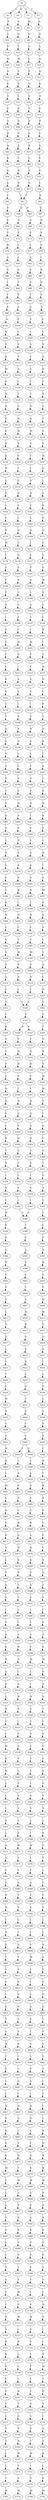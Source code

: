 strict digraph  {
	S0 -> S1 [ label = V ];
	S0 -> S2 [ label = L ];
	S0 -> S3 [ label = T ];
	S0 -> S4 [ label = M ];
	S1 -> S5 [ label = M ];
	S2 -> S6 [ label = P ];
	S3 -> S7 [ label = A ];
	S4 -> S8 [ label = V ];
	S5 -> S9 [ label = Q ];
	S6 -> S10 [ label = L ];
	S7 -> S11 [ label = N ];
	S8 -> S12 [ label = Q ];
	S9 -> S13 [ label = Y ];
	S10 -> S14 [ label = V ];
	S11 -> S15 [ label = L ];
	S12 -> S16 [ label = Y ];
	S13 -> S17 [ label = L ];
	S14 -> S18 [ label = H ];
	S15 -> S19 [ label = Q ];
	S16 -> S20 [ label = W ];
	S17 -> S21 [ label = V ];
	S18 -> S22 [ label = A ];
	S19 -> S23 [ label = Q ];
	S20 -> S24 [ label = V ];
	S21 -> S25 [ label = G ];
	S22 -> S26 [ label = K ];
	S23 -> S27 [ label = K ];
	S24 -> S28 [ label = S ];
	S25 -> S29 [ label = V ];
	S26 -> S30 [ label = G ];
	S27 -> S31 [ label = A ];
	S28 -> S32 [ label = L ];
	S29 -> S33 [ label = V ];
	S30 -> S34 [ label = E ];
	S31 -> S35 [ label = E ];
	S32 -> S36 [ label = V ];
	S33 -> S37 [ label = Q ];
	S34 -> S38 [ label = A ];
	S35 -> S39 [ label = R ];
	S36 -> S40 [ label = Q ];
	S37 -> S41 [ label = G ];
	S38 -> S42 [ label = R ];
	S39 -> S43 [ label = L ];
	S40 -> S44 [ label = G ];
	S41 -> S45 [ label = K ];
	S42 -> S46 [ label = R ];
	S43 -> S47 [ label = K ];
	S44 -> S48 [ label = K ];
	S45 -> S49 [ label = T ];
	S46 -> S50 [ label = K ];
	S47 -> S51 [ label = E ];
	S48 -> S52 [ label = T ];
	S49 -> S53 [ label = D ];
	S50 -> S54 [ label = E ];
	S51 -> S55 [ label = E ];
	S52 -> S56 [ label = D ];
	S53 -> S57 [ label = N ];
	S54 -> S58 [ label = E ];
	S55 -> S59 [ label = L ];
	S56 -> S60 [ label = N ];
	S57 -> S61 [ label = L ];
	S58 -> S62 [ label = F ];
	S59 -> S63 [ label = A ];
	S60 -> S61 [ label = L ];
	S61 -> S64 [ label = Q ];
	S61 -> S65 [ label = H ];
	S62 -> S66 [ label = E ];
	S63 -> S67 [ label = E ];
	S64 -> S68 [ label = A ];
	S65 -> S69 [ label = A ];
	S66 -> S70 [ label = E ];
	S67 -> S71 [ label = D ];
	S68 -> S72 [ label = E ];
	S69 -> S73 [ label = E ];
	S70 -> S74 [ label = F ];
	S71 -> S75 [ label = S ];
	S72 -> S76 [ label = L ];
	S73 -> S77 [ label = L ];
	S74 -> S78 [ label = R ];
	S75 -> S79 [ label = S ];
	S76 -> S80 [ label = A ];
	S77 -> S81 [ label = A ];
	S78 -> S82 [ label = G ];
	S79 -> S83 [ label = I ];
	S80 -> S84 [ label = Q ];
	S81 -> S85 [ label = S ];
	S82 -> S86 [ label = G ];
	S83 -> S87 [ label = R ];
	S84 -> S88 [ label = S ];
	S85 -> S89 [ label = S ];
	S86 -> S90 [ label = I ];
	S87 -> S91 [ label = Q ];
	S88 -> S92 [ label = P ];
	S89 -> S93 [ label = T ];
	S90 -> S94 [ label = F ];
	S91 -> S95 [ label = S ];
	S92 -> S96 [ label = S ];
	S93 -> S97 [ label = G ];
	S94 -> S98 [ label = K ];
	S95 -> S99 [ label = V ];
	S96 -> S100 [ label = F ];
	S97 -> S101 [ label = Y ];
	S98 -> S102 [ label = N ];
	S99 -> S103 [ label = E ];
	S100 -> S104 [ label = L ];
	S101 -> S105 [ label = L ];
	S102 -> S106 [ label = K ];
	S103 -> S107 [ label = L ];
	S104 -> S108 [ label = S ];
	S105 -> S109 [ label = S ];
	S106 -> S110 [ label = Y ];
	S107 -> S111 [ label = K ];
	S108 -> S112 [ label = V ];
	S109 -> S113 [ label = I ];
	S110 -> S114 [ label = K ];
	S111 -> S115 [ label = S ];
	S112 -> S116 [ label = A ];
	S113 -> S117 [ label = E ];
	S114 -> S118 [ label = M ];
	S115 -> S119 [ label = D ];
	S116 -> S120 [ label = L ];
	S117 -> S121 [ label = L ];
	S118 -> S122 [ label = D ];
	S119 -> S123 [ label = F ];
	S120 -> S124 [ label = T ];
	S121 -> S125 [ label = T ];
	S122 -> S126 [ label = N ];
	S123 -> S127 [ label = K ];
	S124 -> S128 [ label = Q ];
	S125 -> S129 [ label = Q ];
	S126 -> S130 [ label = H ];
	S127 -> S131 [ label = V ];
	S128 -> S132 [ label = N ];
	S129 -> S133 [ label = N ];
	S130 -> S134 [ label = F ];
	S131 -> S135 [ label = V ];
	S132 -> S136 [ label = W ];
	S133 -> S137 [ label = W ];
	S134 -> S138 [ label = K ];
	S135 -> S139 [ label = V ];
	S136 -> S140 [ label = S ];
	S137 -> S141 [ label = S ];
	S138 -> S142 [ label = K ];
	S139 -> S143 [ label = F ];
	S140 -> S144 [ label = V ];
	S141 -> S145 [ label = F ];
	S142 -> S146 [ label = V ];
	S143 -> S147 [ label = D ];
	S144 -> S148 [ label = L ];
	S145 -> S149 [ label = L ];
	S146 -> S150 [ label = H ];
	S147 -> S151 [ label = G ];
	S148 -> S152 [ label = G ];
	S149 -> S153 [ label = D ];
	S150 -> S154 [ label = L ];
	S151 -> S155 [ label = L ];
	S152 -> S156 [ label = D ];
	S153 -> S157 [ label = D ];
	S154 -> S158 [ label = V ];
	S155 -> S159 [ label = G ];
	S156 -> S160 [ label = F ];
	S157 -> S161 [ label = F ];
	S158 -> S162 [ label = I ];
	S159 -> S163 [ label = K ];
	S160 -> S164 [ label = L ];
	S161 -> S165 [ label = L ];
	S162 -> S166 [ label = F ];
	S163 -> S167 [ label = V ];
	S164 -> S168 [ label = D ];
	S165 -> S169 [ label = N ];
	S166 -> S170 [ label = A ];
	S167 -> S171 [ label = Q ];
	S168 -> S172 [ label = L ];
	S169 -> S173 [ label = L ];
	S170 -> S174 [ label = M ];
	S171 -> S175 [ label = E ];
	S172 -> S176 [ label = H ];
	S173 -> S177 [ label = S ];
	S174 -> S178 [ label = L ];
	S175 -> S179 [ label = G ];
	S176 -> S180 [ label = T ];
	S177 -> S181 [ label = P ];
	S178 -> S182 [ label = V ];
	S179 -> S183 [ label = V ];
	S180 -> S184 [ label = A ];
	S181 -> S185 [ label = A ];
	S182 -> S186 [ label = F ];
	S183 -> S187 [ label = W ];
	S184 -> S188 [ label = L ];
	S185 -> S189 [ label = L ];
	S186 -> S190 [ label = F ];
	S187 -> S191 [ label = K ];
	S188 -> S192 [ label = G ];
	S189 -> S193 [ label = G ];
	S190 -> S194 [ label = S ];
	S191 -> S195 [ label = L ];
	S192 -> S196 [ label = Y ];
	S193 -> S197 [ label = Y ];
	S194 -> S198 [ label = I ];
	S195 -> S199 [ label = L ];
	S196 -> S200 [ label = I ];
	S197 -> S201 [ label = I ];
	S198 -> S202 [ label = A ];
	S199 -> S203 [ label = K ];
	S200 -> S204 [ label = W ];
	S201 -> S205 [ label = W ];
	S202 -> S206 [ label = P ];
	S203 -> S207 [ label = I ];
	S204 -> S208 [ label = Q ];
	S205 -> S209 [ label = E ];
	S206 -> S210 [ label = F ];
	S207 -> S211 [ label = Y ];
	S208 -> S212 [ label = I ];
	S209 -> S213 [ label = I ];
	S210 -> S214 [ label = L ];
	S211 -> S215 [ label = N ];
	S212 -> S216 [ label = A ];
	S213 -> S217 [ label = A ];
	S214 -> S218 [ label = K ];
	S215 -> S219 [ label = D ];
	S216 -> S220 [ label = E ];
	S217 -> S221 [ label = E ];
	S218 -> S222 [ label = E ];
	S219 -> S223 [ label = I ];
	S220 -> S224 [ label = I ];
	S221 -> S225 [ label = I ];
	S222 -> S226 [ label = T ];
	S223 -> S227 [ label = P ];
	S224 -> S228 [ label = Y ];
	S225 -> S229 [ label = Y ];
	S226 -> S230 [ label = V ];
	S227 -> S231 [ label = T ];
	S228 -> S232 [ label = R ];
	S229 -> S233 [ label = N ];
	S230 -> S234 [ label = S ];
	S231 -> S235 [ label = V ];
	S232 -> S236 [ label = Q ];
	S233 -> S237 [ label = K ];
	S234 -> S238 [ label = S ];
	S235 -> S239 [ label = K ];
	S236 -> S240 [ label = L ];
	S237 -> S241 [ label = L ];
	S238 -> S242 [ label = V ];
	S239 -> S243 [ label = I ];
	S240 -> S244 [ label = L ];
	S241 -> S245 [ label = F ];
	S242 -> S246 [ label = A ];
	S243 -> S247 [ label = S ];
	S244 -> S248 [ label = P ];
	S245 -> S249 [ label = P ];
	S246 -> S250 [ label = Y ];
	S247 -> S251 [ label = I ];
	S248 -> S252 [ label = L ];
	S249 -> S253 [ label = F ];
	S250 -> S254 [ label = T ];
	S251 -> S255 [ label = R ];
	S252 -> S256 [ label = H ];
	S253 -> S257 [ label = H ];
	S254 -> S258 [ label = V ];
	S255 -> S259 [ label = R ];
	S256 -> S260 [ label = V ];
	S257 -> S261 [ label = I ];
	S258 -> S262 [ label = S ];
	S259 -> S263 [ label = K ];
	S260 -> S264 [ label = S ];
	S261 -> S265 [ label = S ];
	S262 -> S266 [ label = Q ];
	S263 -> S267 [ label = E ];
	S264 -> S268 [ label = F ];
	S265 -> S269 [ label = F ];
	S266 -> S270 [ label = L ];
	S267 -> S271 [ label = L ];
	S268 -> S272 [ label = S ];
	S269 -> S273 [ label = S ];
	S270 -> S274 [ label = S ];
	S271 -> S275 [ label = N ];
	S272 -> S276 [ label = K ];
	S273 -> S277 [ label = K ];
	S274 -> S278 [ label = V ];
	S275 -> S279 [ label = C ];
	S276 -> S280 [ label = A ];
	S277 -> S281 [ label = A ];
	S278 -> S282 [ label = V ];
	S279 -> S283 [ label = V ];
	S280 -> S284 [ label = R ];
	S281 -> S285 [ label = R ];
	S282 -> S286 [ label = T ];
	S283 -> S287 [ label = M ];
	S284 -> S288 [ label = I ];
	S285 -> S289 [ label = L ];
	S286 -> S290 [ label = K ];
	S287 -> S291 [ label = S ];
	S288 -> S292 [ label = N ];
	S289 -> S293 [ label = N ];
	S290 -> S294 [ label = N ];
	S291 -> S295 [ label = S ];
	S292 -> S296 [ label = C ];
	S293 -> S297 [ label = C ];
	S294 -> S298 [ label = L ];
	S295 -> S299 [ label = A ];
	S296 -> S300 [ label = T ];
	S297 -> S301 [ label = T ];
	S298 -> S302 [ label = E ];
	S299 -> S303 [ label = L ];
	S300 -> S304 [ label = M ];
	S301 -> S305 [ label = M ];
	S302 -> S306 [ label = Q ];
	S303 -> S307 [ label = G ];
	S304 -> S308 [ label = S ];
	S305 -> S309 [ label = S ];
	S306 -> S310 [ label = E ];
	S307 -> S311 [ label = Q ];
	S308 -> S312 [ label = D ];
	S309 -> S313 [ label = D ];
	S310 -> S314 [ label = A ];
	S311 -> S315 [ label = L ];
	S312 -> S316 [ label = L ];
	S313 -> S317 [ label = L ];
	S314 -> S318 [ label = E ];
	S315 -> S319 [ label = N ];
	S316 -> S320 [ label = L ];
	S317 -> S320 [ label = L ];
	S318 -> S321 [ label = S ];
	S319 -> S322 [ label = Q ];
	S320 -> S323 [ label = G ];
	S321 -> S324 [ label = L ];
	S322 -> S325 [ label = F ];
	S323 -> S326 [ label = R ];
	S323 -> S327 [ label = K ];
	S324 -> S328 [ label = K ];
	S325 -> S329 [ label = T ];
	S326 -> S330 [ label = F ];
	S327 -> S331 [ label = F ];
	S328 -> S332 [ label = A ];
	S329 -> S333 [ label = N ];
	S330 -> S334 [ label = N ];
	S331 -> S335 [ label = N ];
	S332 -> S336 [ label = E ];
	S333 -> S337 [ label = K ];
	S334 -> S338 [ label = H ];
	S335 -> S339 [ label = H ];
	S336 -> S340 [ label = F ];
	S337 -> S341 [ label = V ];
	S338 -> S342 [ label = F ];
	S339 -> S343 [ label = F ];
	S340 -> S344 [ label = E ];
	S341 -> S345 [ label = N ];
	S342 -> S346 [ label = I ];
	S343 -> S347 [ label = I ];
	S344 -> S348 [ label = Q ];
	S345 -> S349 [ label = W ];
	S346 -> S350 [ label = N ];
	S347 -> S351 [ label = N ];
	S348 -> S352 [ label = S ];
	S349 -> S353 [ label = Y ];
	S350 -> S354 [ label = G ];
	S351 -> S355 [ label = Q ];
	S352 -> S356 [ label = E ];
	S353 -> S357 [ label = I ];
	S354 -> S358 [ label = V ];
	S355 -> S359 [ label = V ];
	S356 -> S360 [ label = L ];
	S357 -> S361 [ label = V ];
	S358 -> S362 [ label = H ];
	S359 -> S363 [ label = H ];
	S360 -> S364 [ label = R ];
	S361 -> S365 [ label = L ];
	S362 -> S366 [ label = G ];
	S363 -> S367 [ label = G ];
	S364 -> S368 [ label = T ];
	S365 -> S369 [ label = G ];
	S366 -> S370 [ label = F ];
	S367 -> S371 [ label = F ];
	S368 -> S372 [ label = S ];
	S369 -> S373 [ label = T ];
	S370 -> S374 [ label = I ];
	S371 -> S375 [ label = I ];
	S372 -> S376 [ label = I ];
	S373 -> S377 [ label = G ];
	S374 -> S378 [ label = V ];
	S375 -> S379 [ label = V ];
	S376 -> S380 [ label = S ];
	S377 -> S381 [ label = A ];
	S378 -> S382 [ label = I ];
	S379 -> S383 [ label = I ];
	S380 -> S384 [ label = L ];
	S381 -> S385 [ label = T ];
	S382 -> S386 [ label = G ];
	S383 -> S386 [ label = G ];
	S384 -> S387 [ label = H ];
	S385 -> S388 [ label = I ];
	S386 -> S389 [ label = T ];
	S387 -> S390 [ label = S ];
	S388 -> S391 [ label = L ];
	S389 -> S392 [ label = G ];
	S390 -> S393 [ label = D ];
	S391 -> S394 [ label = F ];
	S392 -> S395 [ label = A ];
	S393 -> S396 [ label = V ];
	S394 -> S397 [ label = N ];
	S395 -> S398 [ label = A ];
	S396 -> S399 [ label = K ];
	S397 -> S400 [ label = R ];
	S398 -> S401 [ label = I ];
	S399 -> S402 [ label = V ];
	S400 -> S403 [ label = G ];
	S401 -> S404 [ label = L ];
	S402 -> S405 [ label = V ];
	S403 -> S406 [ label = E ];
	S404 -> S407 [ label = A ];
	S405 -> S408 [ label = V ];
	S406 -> S409 [ label = Q ];
	S407 -> S410 [ label = N ];
	S408 -> S411 [ label = L ];
	S409 -> S412 [ label = M ];
	S410 -> S413 [ label = R ];
	S411 -> S414 [ label = D ];
	S412 -> S415 [ label = G ];
	S413 -> S416 [ label = G ];
	S414 -> S417 [ label = P ];
	S415 -> S418 [ label = C ];
	S416 -> S419 [ label = E ];
	S417 -> S420 [ label = L ];
	S418 -> S421 [ label = S ];
	S419 -> S422 [ label = R ];
	S420 -> S423 [ label = L ];
	S421 -> S424 [ label = L ];
	S422 -> S425 [ label = L ];
	S423 -> S426 [ label = T ];
	S424 -> S427 [ label = L ];
	S425 -> S428 [ label = G ];
	S426 -> S429 [ label = L ];
	S427 -> S430 [ label = F ];
	S428 -> S431 [ label = C ];
	S429 -> S432 [ label = M ];
	S430 -> S433 [ label = L ];
	S431 -> S434 [ label = S ];
	S432 -> S435 [ label = N ];
	S433 -> S436 [ label = V ];
	S434 -> S437 [ label = L ];
	S435 -> S438 [ label = G ];
	S436 -> S439 [ label = S ];
	S437 -> S440 [ label = F ];
	S438 -> S441 [ label = V ];
	S439 -> S442 [ label = F ];
	S440 -> S443 [ label = F ];
	S440 -> S444 [ label = V ];
	S441 -> S445 [ label = W ];
	S442 -> S446 [ label = C ];
	S443 -> S447 [ label = L ];
	S444 -> S448 [ label = L ];
	S445 -> S449 [ label = K ];
	S446 -> S450 [ label = R ];
	S447 -> S451 [ label = A ];
	S448 -> S452 [ label = L ];
	S449 -> S453 [ label = L ];
	S450 -> S454 [ label = V ];
	S451 -> S455 [ label = V ];
	S452 -> S456 [ label = V ];
	S453 -> S457 [ label = M ];
	S454 -> S458 [ label = R ];
	S455 -> S459 [ label = F ];
	S456 -> S460 [ label = F ];
	S457 -> S461 [ label = E ];
	S458 -> S462 [ label = K ];
	S459 -> S463 [ label = C ];
	S460 -> S464 [ label = C ];
	S461 -> S465 [ label = K ];
	S462 -> S466 [ label = S ];
	S463 -> S467 [ label = R ];
	S464 -> S468 [ label = R ];
	S465 -> S469 [ label = Y ];
	S466 -> S470 [ label = C ];
	S467 -> S471 [ label = G ];
	S468 -> S472 [ label = A ];
	S469 -> S473 [ label = K ];
	S470 -> S474 [ label = F ];
	S471 -> S475 [ label = H ];
	S472 -> S476 [ label = H ];
	S473 -> S477 [ label = A ];
	S474 -> S478 [ label = L ];
	S475 -> S479 [ label = K ];
	S476 -> S480 [ label = K ];
	S477 -> S481 [ label = L ];
	S478 -> S482 [ label = A ];
	S479 -> S483 [ label = S ];
	S480 -> S484 [ label = S ];
	S481 -> S485 [ label = P ];
	S482 -> S486 [ label = G ];
	S483 -> S487 [ label = C ];
	S484 -> S488 [ label = S ];
	S485 -> S489 [ label = A ];
	S486 -> S490 [ label = T ];
	S487 -> S491 [ label = C ];
	S488 -> S492 [ label = V ];
	S489 -> S493 [ label = V ];
	S490 -> S494 [ label = V ];
	S491 -> S495 [ label = L ];
	S492 -> S496 [ label = L ];
	S493 -> S497 [ label = I ];
	S494 -> S498 [ label = I ];
	S495 -> S499 [ label = L ];
	S496 -> S500 [ label = L ];
	S497 -> S501 [ label = A ];
	S498 -> S502 [ label = V ];
	S499 -> S503 [ label = V ];
	S500 -> S504 [ label = V ];
	S501 -> S505 [ label = A ];
	S502 -> S506 [ label = A ];
	S503 -> S507 [ label = W ];
	S504 -> S508 [ label = C ];
	S505 -> S509 [ label = K ];
	S506 -> S510 [ label = A ];
	S507 -> S511 [ label = A ];
	S508 -> S512 [ label = M ];
	S509 -> S513 [ label = K ];
	S510 -> S514 [ label = M ];
	S511 -> S515 [ label = I ];
	S512 -> S516 [ label = L ];
	S513 -> S517 [ label = A ];
	S514 -> S518 [ label = G ];
	S515 -> S519 [ label = A ];
	S516 -> S520 [ label = I ];
	S517 -> S521 [ label = K ];
	S518 -> S522 [ label = S ];
	S519 -> S523 [ label = W ];
	S520 -> S524 [ label = W ];
	S521 -> S525 [ label = L ];
	S522 -> S526 [ label = V ];
	S523 -> S527 [ label = S ];
	S524 -> S528 [ label = C ];
	S525 -> S529 [ label = N ];
	S526 -> S530 [ label = T ];
	S527 -> S531 [ label = I ];
	S528 -> S532 [ label = T ];
	S529 -> S533 [ label = C ];
	S530 -> S534 [ label = G ];
	S531 -> S535 [ label = T ];
	S532 -> S536 [ label = A ];
	S533 -> S537 [ label = I ];
	S534 -> S538 [ label = S ];
	S535 -> S539 [ label = F ];
	S536 -> S540 [ label = F ];
	S537 -> S541 [ label = M ];
	S538 -> S542 [ label = V ];
	S539 -> S543 [ label = V ];
	S540 -> S544 [ label = V ];
	S541 -> S545 [ label = S ];
	S542 -> S546 [ label = V ];
	S543 -> S547 [ label = L ];
	S544 -> S548 [ label = T ];
	S545 -> S549 [ label = K ];
	S546 -> S550 [ label = S ];
	S547 -> S551 [ label = F ];
	S548 -> S552 [ label = I ];
	S549 -> S553 [ label = L ];
	S550 -> S554 [ label = G ];
	S551 -> S555 [ label = S ];
	S552 -> S556 [ label = S ];
	S553 -> S557 [ label = L ];
	S554 -> S558 [ label = Y ];
	S555 -> S559 [ label = S ];
	S556 -> S560 [ label = S ];
	S557 -> S561 [ label = L ];
	S558 -> S562 [ label = A ];
	S559 -> S563 [ label = L ];
	S560 -> S564 [ label = L ];
	S561 -> S565 [ label = S ];
	S562 -> S566 [ label = L ];
	S563 -> S567 [ label = F ];
	S564 -> S568 [ label = I ];
	S565 -> S569 [ label = L ];
	S566 -> S570 [ label = S ];
	S567 -> S571 [ label = W ];
	S568 -> S572 [ label = W ];
	S569 -> S573 [ label = N ];
	S570 -> S574 [ label = Y ];
	S571 -> S575 [ label = S ];
	S572 -> S576 [ label = L ];
	S573 -> S577 [ label = A ];
	S574 -> S578 [ label = Y ];
	S575 -> S579 [ label = F ];
	S576 -> S580 [ label = F ];
	S577 -> S581 [ label = S ];
	S578 -> S582 [ label = L ];
	S579 -> S583 [ label = A ];
	S580 -> S584 [ label = A ];
	S581 -> S585 [ label = T ];
	S582 -> S586 [ label = G ];
	S583 -> S587 [ label = V ];
	S584 -> S588 [ label = V ];
	S585 -> S589 [ label = N ];
	S586 -> S590 [ label = V ];
	S587 -> S591 [ label = S ];
	S588 -> S592 [ label = S ];
	S589 -> S593 [ label = H ];
	S590 -> S594 [ label = F ];
	S591 -> S595 [ label = L ];
	S592 -> S596 [ label = L ];
	S593 -> S597 [ label = I ];
	S594 -> S598 [ label = L ];
	S595 -> S599 [ label = L ];
	S596 -> S600 [ label = L ];
	S597 -> S601 [ label = N ];
	S598 -> S602 [ label = L ];
	S599 -> S603 [ label = G ];
	S600 -> S604 [ label = G ];
	S601 -> S605 [ label = R ];
	S602 -> S606 [ label = S ];
	S603 -> S607 [ label = V ];
	S604 -> S608 [ label = M ];
	S605 -> S609 [ label = F ];
	S606 -> S610 [ label = G ];
	S607 -> S611 [ label = S ];
	S608 -> S612 [ label = L ];
	S609 -> S613 [ label = V ];
	S610 -> S614 [ label = F ];
	S611 -> S615 [ label = S ];
	S612 -> S616 [ label = I ];
	S613 -> S617 [ label = V ];
	S614 -> S618 [ label = T ];
	S615 -> S619 [ label = F ];
	S616 -> S620 [ label = L ];
	S617 -> S621 [ label = L ];
	S618 -> S622 [ label = F ];
	S619 -> S623 [ label = A ];
	S620 -> S624 [ label = A ];
	S621 -> S625 [ label = S ];
	S622 -> S626 [ label = G ];
	S623 -> S627 [ label = V ];
	S624 -> S628 [ label = V ];
	S625 -> S629 [ label = T ];
	S626 -> S630 [ label = L ];
	S627 -> S631 [ label = F ];
	S628 -> S632 [ label = I ];
	S629 -> S633 [ label = G ];
	S630 -> S634 [ label = V ];
	S631 -> S635 [ label = S ];
	S632 -> S636 [ label = S ];
	S633 -> S637 [ label = A ];
	S634 -> S638 [ label = L ];
	S635 -> S639 [ label = C ];
	S636 -> S640 [ label = C ];
	S637 -> S641 [ label = T ];
	S638 -> S642 [ label = C ];
	S639 -> S643 [ label = I ];
	S640 -> S644 [ label = V ];
	S641 -> S645 [ label = L ];
	S642 -> S646 [ label = T ];
	S643 -> S647 [ label = G ];
	S644 -> S648 [ label = G ];
	S645 -> S649 [ label = L ];
	S646 -> S650 [ label = I ];
	S647 -> S651 [ label = L ];
	S648 -> S652 [ label = L ];
	S649 -> S653 [ label = L ];
	S650 -> S654 [ label = F ];
	S651 -> S655 [ label = H ];
	S652 -> S656 [ label = H ];
	S653 -> S657 [ label = N ];
	S654 -> S658 [ label = L ];
	S655 -> S659 [ label = Q ];
	S656 -> S660 [ label = Q ];
	S657 -> S661 [ label = R ];
	S658 -> S662 [ label = L ];
	S659 -> S663 [ label = L ];
	S660 -> S664 [ label = L ];
	S661 -> S665 [ label = S ];
	S662 -> S666 [ label = R ];
	S663 -> S667 [ label = V ];
	S664 -> S668 [ label = F ];
	S665 -> S669 [ label = K ];
	S666 -> S670 [ label = N ];
	S667 -> S671 [ label = D ];
	S668 -> S672 [ label = D ];
	S669 -> S673 [ label = K ];
	S670 -> S674 [ label = N ];
	S671 -> S675 [ label = V ];
	S672 -> S676 [ label = K ];
	S673 -> S677 [ label = M ];
	S674 -> S678 [ label = R ];
	S675 -> S679 [ label = W ];
	S676 -> S680 [ label = W ];
	S677 -> S681 [ label = F ];
	S678 -> S682 [ label = W ];
	S679 -> S683 [ label = G ];
	S680 -> S684 [ label = G ];
	S681 -> S685 [ label = L ];
	S682 -> S686 [ label = D ];
	S683 -> S687 [ label = P ];
	S684 -> S688 [ label = P ];
	S685 -> S689 [ label = S ];
	S686 -> S690 [ label = P ];
	S687 -> S691 [ label = S ];
	S688 -> S692 [ label = S ];
	S689 -> S693 [ label = V ];
	S690 -> S694 [ label = R ];
	S691 -> S695 [ label = R ];
	S692 -> S696 [ label = K ];
	S693 -> S697 [ label = V ];
	S694 -> S698 [ label = N ];
	S695 -> S699 [ label = P ];
	S696 -> S700 [ label = P ];
	S697 -> S701 [ label = L ];
	S698 -> S702 [ label = S ];
	S699 -> S703 [ label = S ];
	S700 -> S704 [ label = S ];
	S701 -> S705 [ label = L ];
	S702 -> S706 [ label = S ];
	S703 -> S707 [ label = V ];
	S704 -> S708 [ label = V ];
	S705 -> S709 [ label = T ];
	S706 -> S710 [ label = T ];
	S707 -> S711 [ label = Y ];
	S708 -> S712 [ label = Y ];
	S709 -> S713 [ label = G ];
	S710 -> S714 [ label = Y ];
	S711 -> S715 [ label = M ];
	S712 -> S716 [ label = L ];
	S713 -> S717 [ label = Y ];
	S714 -> S718 [ label = L ];
	S715 -> S719 [ label = G ];
	S716 -> S720 [ label = E ];
	S717 -> S721 [ label = C ];
	S718 -> S722 [ label = D ];
	S719 -> S723 [ label = W ];
	S720 -> S724 [ label = W ];
	S721 -> S725 [ label = R ];
	S722 -> S726 [ label = V ];
	S723 -> S727 [ label = L ];
	S724 -> S728 [ label = V ];
	S725 -> S729 [ label = A ];
	S726 -> S730 [ label = I ];
	S727 -> S731 [ label = R ];
	S728 -> S732 [ label = S ];
	S729 -> S733 [ label = R ];
	S730 -> S734 [ label = I ];
	S731 -> S735 [ label = L ];
	S732 -> S736 [ label = L ];
	S733 -> S737 [ label = K ];
	S734 -> S738 [ label = A ];
	S735 -> S739 [ label = L ];
	S736 -> S740 [ label = F ];
	S737 -> S741 [ label = S ];
	S738 -> S742 [ label = W ];
	S739 -> S743 [ label = L ];
	S740 -> S744 [ label = I ];
	S741 -> S745 [ label = L ];
	S742 -> S746 [ label = T ];
	S743 -> S747 [ label = H ];
	S744 -> S748 [ label = T ];
	S745 -> S749 [ label = F ];
	S746 -> S750 [ label = Q ];
	S747 -> S751 [ label = T ];
	S748 -> S752 [ label = A ];
	S749 -> S753 [ label = F ];
	S750 -> S754 [ label = S ];
	S751 -> S755 [ label = G ];
	S752 -> S756 [ label = G ];
	S753 -> S757 [ label = L ];
	S754 -> S758 [ label = I ];
	S755 -> S759 [ label = S ];
	S756 -> S760 [ label = S ];
	S757 -> S761 [ label = V ];
	S758 -> S762 [ label = A ];
	S759 -> S763 [ label = N ];
	S760 -> S764 [ label = T ];
	S761 -> S765 [ label = T ];
	S762 -> S766 [ label = T ];
	S763 -> S767 [ label = W ];
	S764 -> S768 [ label = W ];
	S765 -> S769 [ label = L ];
	S766 -> S770 [ label = K ];
	S767 -> S771 [ label = V ];
	S768 -> S772 [ label = I ];
	S769 -> S773 [ label = L ];
	S770 -> S774 [ label = L ];
	S771 -> S775 [ label = A ];
	S772 -> S776 [ label = G ];
	S773 -> S777 [ label = T ];
	S774 -> S778 [ label = P ];
	S775 -> S779 [ label = M ];
	S776 -> S780 [ label = M ];
	S777 -> S781 [ label = W ];
	S778 -> S782 [ label = M ];
}
